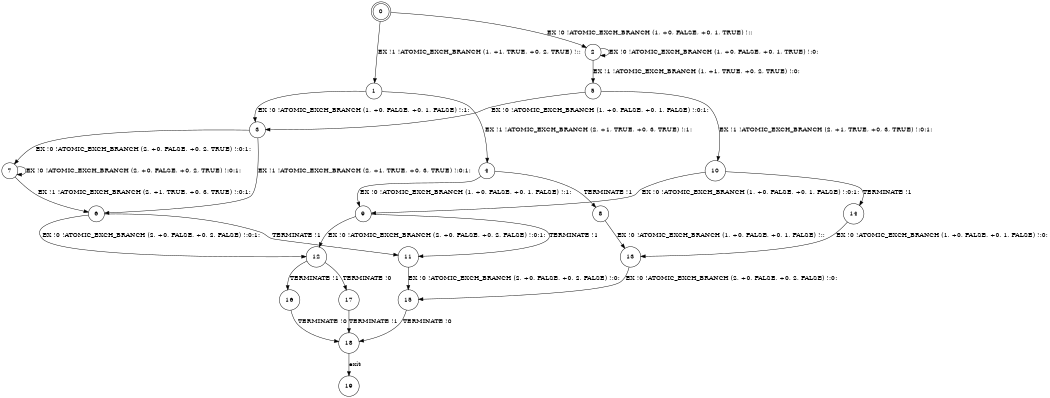 digraph BCG {
size = "7, 10.5";
center = TRUE;
node [shape = circle];
0 [peripheries = 2];
0 -> 1 [label = "EX !1 !ATOMIC_EXCH_BRANCH (1, +1, TRUE, +0, 2, TRUE) !::"];
0 -> 2 [label = "EX !0 !ATOMIC_EXCH_BRANCH (1, +0, FALSE, +0, 1, TRUE) !::"];
1 -> 3 [label = "EX !0 !ATOMIC_EXCH_BRANCH (1, +0, FALSE, +0, 1, FALSE) !:1:"];
1 -> 4 [label = "EX !1 !ATOMIC_EXCH_BRANCH (2, +1, TRUE, +0, 3, TRUE) !:1:"];
2 -> 5 [label = "EX !1 !ATOMIC_EXCH_BRANCH (1, +1, TRUE, +0, 2, TRUE) !:0:"];
2 -> 2 [label = "EX !0 !ATOMIC_EXCH_BRANCH (1, +0, FALSE, +0, 1, TRUE) !:0:"];
3 -> 6 [label = "EX !1 !ATOMIC_EXCH_BRANCH (2, +1, TRUE, +0, 3, TRUE) !:0:1:"];
3 -> 7 [label = "EX !0 !ATOMIC_EXCH_BRANCH (2, +0, FALSE, +0, 2, TRUE) !:0:1:"];
4 -> 8 [label = "TERMINATE !1"];
4 -> 9 [label = "EX !0 !ATOMIC_EXCH_BRANCH (1, +0, FALSE, +0, 1, FALSE) !:1:"];
5 -> 10 [label = "EX !1 !ATOMIC_EXCH_BRANCH (2, +1, TRUE, +0, 3, TRUE) !:0:1:"];
5 -> 3 [label = "EX !0 !ATOMIC_EXCH_BRANCH (1, +0, FALSE, +0, 1, FALSE) !:0:1:"];
6 -> 11 [label = "TERMINATE !1"];
6 -> 12 [label = "EX !0 !ATOMIC_EXCH_BRANCH (2, +0, FALSE, +0, 2, FALSE) !:0:1:"];
7 -> 6 [label = "EX !1 !ATOMIC_EXCH_BRANCH (2, +1, TRUE, +0, 3, TRUE) !:0:1:"];
7 -> 7 [label = "EX !0 !ATOMIC_EXCH_BRANCH (2, +0, FALSE, +0, 2, TRUE) !:0:1:"];
8 -> 13 [label = "EX !0 !ATOMIC_EXCH_BRANCH (1, +0, FALSE, +0, 1, FALSE) !::"];
9 -> 11 [label = "TERMINATE !1"];
9 -> 12 [label = "EX !0 !ATOMIC_EXCH_BRANCH (2, +0, FALSE, +0, 2, FALSE) !:0:1:"];
10 -> 14 [label = "TERMINATE !1"];
10 -> 9 [label = "EX !0 !ATOMIC_EXCH_BRANCH (1, +0, FALSE, +0, 1, FALSE) !:0:1:"];
11 -> 15 [label = "EX !0 !ATOMIC_EXCH_BRANCH (2, +0, FALSE, +0, 2, FALSE) !:0:"];
12 -> 16 [label = "TERMINATE !1"];
12 -> 17 [label = "TERMINATE !0"];
13 -> 15 [label = "EX !0 !ATOMIC_EXCH_BRANCH (2, +0, FALSE, +0, 2, FALSE) !:0:"];
14 -> 13 [label = "EX !0 !ATOMIC_EXCH_BRANCH (1, +0, FALSE, +0, 1, FALSE) !:0:"];
15 -> 18 [label = "TERMINATE !0"];
16 -> 18 [label = "TERMINATE !0"];
17 -> 18 [label = "TERMINATE !1"];
18 -> 19 [label = "exit"];
}
